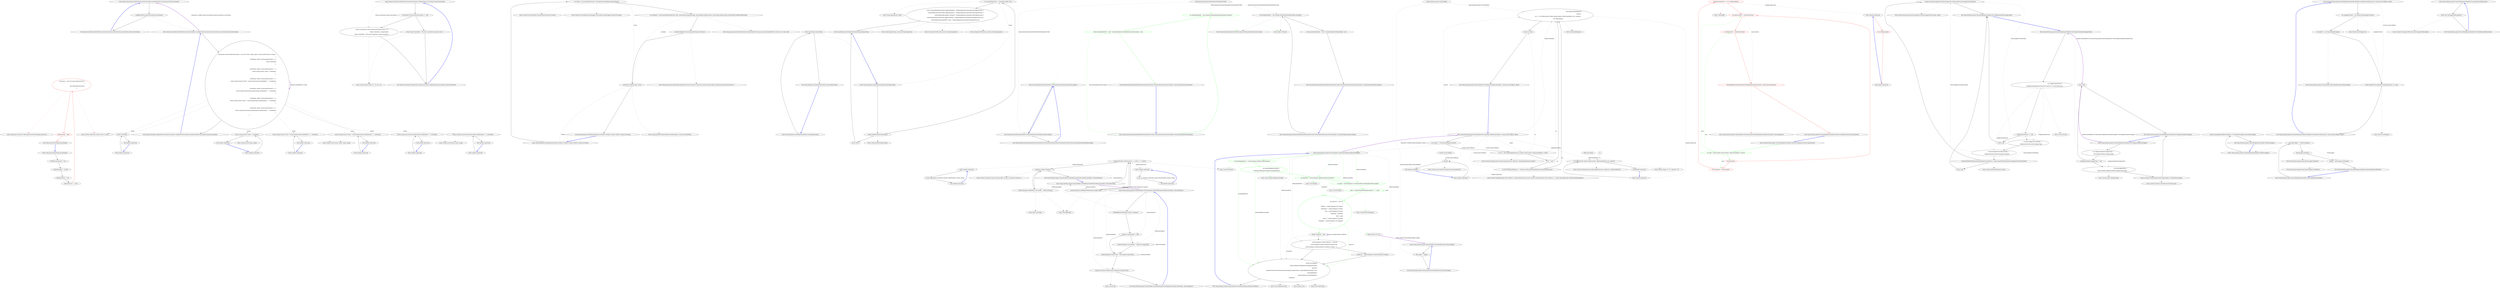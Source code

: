 digraph  {
n0 [label="Entry Nancy.Conventions.DefaultViewLocationConventions.Initialise(Nancy.Conventions.NancyConventions)", span="15-15", cluster="Nancy.Conventions.DefaultViewLocationConventions.Initialise(Nancy.Conventions.NancyConventions)"];
n1 [label="ConfigureViewLocationConventions(conventions)", span="17-17", cluster="Nancy.Conventions.DefaultViewLocationConventions.Initialise(Nancy.Conventions.NancyConventions)"];
n2 [label="Exit Nancy.Conventions.DefaultViewLocationConventions.Initialise(Nancy.Conventions.NancyConventions)", span="15-15", cluster="Nancy.Conventions.DefaultViewLocationConventions.Initialise(Nancy.Conventions.NancyConventions)"];
n3 [label="Entry Nancy.Conventions.DefaultViewLocationConventions.ConfigureViewLocationConventions(Nancy.Conventions.NancyConventions)", span="37-37", cluster="Nancy.Conventions.DefaultViewLocationConventions.ConfigureViewLocationConventions(Nancy.Conventions.NancyConventions)"];
n4 [label="Entry Nancy.Conventions.DefaultViewLocationConventions.Validate(Nancy.Conventions.NancyConventions)", span="25-25", cluster="Nancy.Conventions.DefaultViewLocationConventions.Validate(Nancy.Conventions.NancyConventions)"];
n5 [label="conventions.ViewLocationConventions == null", span="27-27", cluster="Nancy.Conventions.DefaultViewLocationConventions.Validate(Nancy.Conventions.NancyConventions)"];
n7 [label="return (conventions.ViewLocationConventions.Count > 0) ? \r\n                Tuple.Create(true, string.Empty) :\r\n                Tuple.Create(false, ''The view conventions cannot be empty.'');", span="32-34", cluster="Nancy.Conventions.DefaultViewLocationConventions.Validate(Nancy.Conventions.NancyConventions)"];
n6 [label="return Tuple.Create(false, ''The view conventions cannot be null.'');", span="29-29", cluster="Nancy.Conventions.DefaultViewLocationConventions.Validate(Nancy.Conventions.NancyConventions)"];
n8 [label="Exit Nancy.Conventions.DefaultViewLocationConventions.Validate(Nancy.Conventions.NancyConventions)", span="25-25", cluster="Nancy.Conventions.DefaultViewLocationConventions.Validate(Nancy.Conventions.NancyConventions)"];
n9 [label="Entry System.Tuple.Create<T1, T2>(T1, T2)", span="0-0", cluster="System.Tuple.Create<T1, T2>(T1, T2)"];
n10 [label="conventions.ViewLocationConventions = new List<Func<string, object, ViewLocationContext, string>>\r\n            {\r\n                (viewName, model, viewLocationContext) => {\r\n                    return viewName;\r\n                },\r\n\r\n                (viewName, model, viewLocationContext) => {\r\n                    return string.Concat(''views/'', viewName);\r\n                },\r\n\r\n                (viewName, model, viewLocationContext) => {\r\n                    return string.Concat(''views/'', viewLocationContext.ModulePath, ''/'', viewName);\r\n                },\r\n\r\n                (viewName, model, viewLocationContext) => {\r\n                    return string.Concat(viewLocationContext.ModulePath, ''/'', viewName);\r\n                },\r\n\r\n                (viewName, model, viewLocationContext) => {\r\n                    return string.Concat(''views/'', viewLocationContext.ModuleName, ''/'', viewName);\r\n                },\r\n\r\n                (viewName, model, viewLocationContext) => {\r\n                    return string.Concat(viewLocationContext.ModuleName, ''/'', viewName);\r\n                }\r\n            }", span="39-64", cluster="Nancy.Conventions.DefaultViewLocationConventions.ConfigureViewLocationConventions(Nancy.Conventions.NancyConventions)"];
n11 [label="Exit Nancy.Conventions.DefaultViewLocationConventions.ConfigureViewLocationConventions(Nancy.Conventions.NancyConventions)", span="37-37", cluster="Nancy.Conventions.DefaultViewLocationConventions.ConfigureViewLocationConventions(Nancy.Conventions.NancyConventions)"];
n12 [label="Entry System.Collections.Generic.List<T>.List()", span="0-0", cluster="System.Collections.Generic.List<T>.List()"];
n14 [label="return viewName;", span="42-42", cluster="lambda expression"];
n17 [label="return string.Concat(''views/'', viewName);", span="46-46", cluster="lambda expression"];
n21 [label="return string.Concat(''views/'', viewLocationContext.ModulePath, ''/'', viewName);", span="50-50", cluster="lambda expression"];
n25 [label="return string.Concat(viewLocationContext.ModulePath, ''/'', viewName);", span="54-54", cluster="lambda expression"];
n29 [label="return string.Concat(''views/'', viewLocationContext.ModuleName, ''/'', viewName);", span="58-58", cluster="lambda expression"];
n32 [label="return string.Concat(viewLocationContext.ModuleName, ''/'', viewName);", span="62-62", cluster="lambda expression"];
n13 [label="Entry lambda expression", span="41-43", cluster="lambda expression"];
n15 [label="Exit lambda expression", span="41-43", cluster="lambda expression"];
n16 [label="Entry lambda expression", span="45-47", cluster="lambda expression"];
n18 [label="Exit lambda expression", span="45-47", cluster="lambda expression"];
n19 [label="Entry string.Concat(string, string)", span="0-0", cluster="string.Concat(string, string)"];
n20 [label="Entry lambda expression", span="49-51", cluster="lambda expression"];
n22 [label="Exit lambda expression", span="49-51", cluster="lambda expression"];
n23 [label="Entry string.Concat(string, string, string, string)", span="0-0", cluster="string.Concat(string, string, string, string)"];
n24 [label="Entry lambda expression", span="53-55", cluster="lambda expression"];
n26 [label="Exit lambda expression", span="53-55", cluster="lambda expression"];
n27 [label="Entry string.Concat(string, string, string)", span="0-0", cluster="string.Concat(string, string, string)"];
n28 [label="Entry lambda expression", span="57-59", cluster="lambda expression"];
n30 [label="Exit lambda expression", span="57-59", cluster="lambda expression"];
n31 [label="Entry lambda expression", span="61-63", cluster="lambda expression"];
n33 [label="Exit lambda expression", span="61-63", cluster="lambda expression"];
m0_10 [label="Entry System.IO.StreamWriter.StreamWriter(System.IO.Stream)", span="0-0", cluster="System.IO.StreamWriter.StreamWriter(System.IO.Stream)", file="CustomInteractiveDiagnosticsFixture.cs"];
m0_21 [label="Entry string.Split(params char[])", span="0-0", cluster="string.Split(params char[])", file="CustomInteractiveDiagnosticsFixture.cs"];
m0_11 [label="Entry Nancy.IO.UnclosableStreamWrapper.UnclosableStreamWrapper(System.IO.Stream)", span="22-22", cluster="Nancy.IO.UnclosableStreamWrapper.UnclosableStreamWrapper(System.IO.Stream)", file="CustomInteractiveDiagnosticsFixture.cs"];
m0_3 [label="Entry Nancy.Responses.DefaultJsonSerializer.IsJsonType(string)", span="59-59", cluster="Nancy.Responses.DefaultJsonSerializer.IsJsonType(string)", file="CustomInteractiveDiagnosticsFixture.cs"];
m0_15 [label="string.IsNullOrEmpty(contentType)", span="61-61", cluster="Nancy.Responses.DefaultJsonSerializer.IsJsonType(string)", file="CustomInteractiveDiagnosticsFixture.cs"];
m0_17 [label="var contentMimeType = contentType.Split(';')[0]", span="66-66", cluster="Nancy.Responses.DefaultJsonSerializer.IsJsonType(string)", file="CustomInteractiveDiagnosticsFixture.cs"];
m0_16 [label="return false;", span="63-63", cluster="Nancy.Responses.DefaultJsonSerializer.IsJsonType(string)", file="CustomInteractiveDiagnosticsFixture.cs"];
m0_18 [label="return contentMimeType.Equals(''application/json'', StringComparison.InvariantCultureIgnoreCase) ||\r\n                   contentMimeType.StartsWith(''application/json-'', StringComparison.InvariantCultureIgnoreCase) ||\r\n                   contentMimeType.Equals(''text/json'', StringComparison.InvariantCultureIgnoreCase) ||\r\n                  (contentMimeType.StartsWith(''application/vnd'', StringComparison.InvariantCultureIgnoreCase) &&\r\n                   contentMimeType.EndsWith(''+json'', StringComparison.InvariantCultureIgnoreCase));", span="68-72", cluster="Nancy.Responses.DefaultJsonSerializer.IsJsonType(string)", file="CustomInteractiveDiagnosticsFixture.cs"];
m0_19 [label="Exit Nancy.Responses.DefaultJsonSerializer.IsJsonType(string)", span="59-59", cluster="Nancy.Responses.DefaultJsonSerializer.IsJsonType(string)", file="CustomInteractiveDiagnosticsFixture.cs"];
m0_0 [label="Entry Nancy.Responses.DefaultJsonSerializer.CanSerialize(string)", span="16-16", cluster="Nancy.Responses.DefaultJsonSerializer.CanSerialize(string)", file="CustomInteractiveDiagnosticsFixture.cs"];
m0_1 [label="return IsJsonType(contentType);", span="18-18", cluster="Nancy.Responses.DefaultJsonSerializer.CanSerialize(string)", file="CustomInteractiveDiagnosticsFixture.cs"];
m0_2 [label="Exit Nancy.Responses.DefaultJsonSerializer.CanSerialize(string)", span="16-16", cluster="Nancy.Responses.DefaultJsonSerializer.CanSerialize(string)", file="CustomInteractiveDiagnosticsFixture.cs"];
m0_20 [label="Entry string.IsNullOrEmpty(string)", span="0-0", cluster="string.IsNullOrEmpty(string)", file="CustomInteractiveDiagnosticsFixture.cs"];
m0_4 [label="Entry Nancy.Responses.DefaultJsonSerializer.Serialize<TModel>(string, TModel, System.IO.Stream)", span="37-37", cluster="Nancy.Responses.DefaultJsonSerializer.Serialize<TModel>(string, TModel, System.IO.Stream)", file="CustomInteractiveDiagnosticsFixture.cs"];
m0_5 [label="var writer = new StreamWriter(new UnclosableStreamWrapper(outputStream))", span="39-39", cluster="Nancy.Responses.DefaultJsonSerializer.Serialize<TModel>(string, TModel, System.IO.Stream)", file="CustomInteractiveDiagnosticsFixture.cs"];
m0_8 [label="serializer.Serialize(model, writer)", span="45-45", cluster="Nancy.Responses.DefaultJsonSerializer.Serialize<TModel>(string, TModel, System.IO.Stream)", file="CustomInteractiveDiagnosticsFixture.cs"];
m0_6 [label="var serializer = new JavaScriptSerializer(null, false, JsonSettings.MaxJsonLength, JsonSettings.MaxRecursions, JsonSettings.RetainCasing, JsonSettings.ISO8601DateFormat)", span="41-41", cluster="Nancy.Responses.DefaultJsonSerializer.Serialize<TModel>(string, TModel, System.IO.Stream)", file="CustomInteractiveDiagnosticsFixture.cs"];
m0_7 [label="serializer.RegisterConverters(JsonSettings.Converters)", span="43-43", cluster="Nancy.Responses.DefaultJsonSerializer.Serialize<TModel>(string, TModel, System.IO.Stream)", file="CustomInteractiveDiagnosticsFixture.cs"];
m0_9 [label="Exit Nancy.Responses.DefaultJsonSerializer.Serialize<TModel>(string, TModel, System.IO.Stream)", span="37-37", cluster="Nancy.Responses.DefaultJsonSerializer.Serialize<TModel>(string, TModel, System.IO.Stream)", file="CustomInteractiveDiagnosticsFixture.cs"];
m0_13 [label="Entry Nancy.Json.JavaScriptSerializer.RegisterConverters(System.Collections.Generic.IEnumerable<Nancy.Json.JavaScriptConverter>)", span="452-452", cluster="Nancy.Json.JavaScriptSerializer.RegisterConverters(System.Collections.Generic.IEnumerable<Nancy.Json.JavaScriptConverter>)", file="CustomInteractiveDiagnosticsFixture.cs"];
m0_24 [label="Entry string.EndsWith(string, System.StringComparison)", span="0-0", cluster="string.EndsWith(string, System.StringComparison)", file="CustomInteractiveDiagnosticsFixture.cs"];
m0_14 [label="Entry Nancy.Json.JavaScriptSerializer.Serialize(object, System.IO.TextWriter)", span="488-488", cluster="Nancy.Json.JavaScriptSerializer.Serialize(object, System.IO.TextWriter)", file="CustomInteractiveDiagnosticsFixture.cs"];
m0_22 [label="Entry string.Equals(string, System.StringComparison)", span="0-0", cluster="string.Equals(string, System.StringComparison)", file="CustomInteractiveDiagnosticsFixture.cs"];
m0_12 [label="Entry Nancy.Json.JavaScriptSerializer.JavaScriptSerializer(Nancy.Json.JavaScriptTypeResolver, bool, int, int, bool, bool)", span="76-76", cluster="Nancy.Json.JavaScriptSerializer.JavaScriptSerializer(Nancy.Json.JavaScriptTypeResolver, bool, int, int, bool, bool)", file="CustomInteractiveDiagnosticsFixture.cs"];
m0_23 [label="Entry string.StartsWith(string, System.StringComparison)", span="0-0", cluster="string.StartsWith(string, System.StringComparison)", file="CustomInteractiveDiagnosticsFixture.cs"];
m1_8 [label="Entry Nancy.Routing.IMetadataModuleCatalog.GetMetadataModule(System.Type)", span="14-14", cluster="Nancy.Routing.IMetadataModuleCatalog.GetMetadataModule(System.Type)", file="DefaultRequestDispatcherFixture.cs"];
m1_0 [label="Entry Nancy.Routing.IMetadataModule.GetMetadata(Nancy.Routing.RouteDescription)", span="20-20", cluster="Nancy.Routing.IMetadataModule.GetMetadata(Nancy.Routing.RouteDescription)", file="DefaultRequestDispatcherFixture.cs"];
m1_1 [label="Exit Nancy.Routing.IMetadataModule.GetMetadata(Nancy.Routing.RouteDescription)", span="20-20", cluster="Nancy.Routing.IMetadataModule.GetMetadata(Nancy.Routing.RouteDescription)", file="DefaultRequestDispatcherFixture.cs"];
m1_2 [label="Exit Nancy.Routing.MetadataModuleRouteMetadataProvider.MetadataModuleRouteMetadataProvider(Nancy.Routing.IMetadataModuleCatalog)", span="15-15", cluster="Nancy.Routing.MetadataModuleRouteMetadataProvider.MetadataModuleRouteMetadataProvider(Nancy.Routing.IMetadataModuleCatalog)", file="DefaultRequestDispatcherFixture.cs"];
m1_7 [label="Entry object.GetType()", span="0-0", cluster="object.GetType()", file="DefaultRequestDispatcherFixture.cs"];
m1_9 [label="Entry Nancy.Routing.MetadataModuleRouteMetadataProvider.GetMetadata(Nancy.INancyModule, Nancy.Routing.RouteDescription)", span="39-39", cluster="Nancy.Routing.MetadataModuleRouteMetadataProvider.GetMetadata(Nancy.INancyModule, Nancy.Routing.RouteDescription)", file="DefaultRequestDispatcherFixture.cs"];
m1_10 [label="var metadataModule = this.catalog.GetMetadataModule(module.GetType())", span="41-41", cluster="Nancy.Routing.MetadataModuleRouteMetadataProvider.GetMetadata(Nancy.INancyModule, Nancy.Routing.RouteDescription)", color=green, community=0, file="DefaultRequestDispatcherFixture.cs"];
m1_11 [label="return metadataModule != null ? metadataModule.GetMetadata(routeDescription) : null;", span="43-43", cluster="Nancy.Routing.MetadataModuleRouteMetadataProvider.GetMetadata(Nancy.INancyModule, Nancy.Routing.RouteDescription)", color=green, community=0, file="DefaultRequestDispatcherFixture.cs"];
m1_12 [label="Exit Nancy.Routing.MetadataModuleRouteMetadataProvider.GetMetadata(Nancy.INancyModule, Nancy.Routing.RouteDescription)", span="39-39", cluster="Nancy.Routing.MetadataModuleRouteMetadataProvider.GetMetadata(Nancy.INancyModule, Nancy.Routing.RouteDescription)", file="DefaultRequestDispatcherFixture.cs"];
m1_3 [label="Entry Nancy.Routing.MetadataModuleRouteMetadataProvider.GetMetadataType(Nancy.INancyModule, Nancy.Routing.RouteDescription)", span="26-26", cluster="Nancy.Routing.MetadataModuleRouteMetadataProvider.GetMetadataType(Nancy.INancyModule, Nancy.Routing.RouteDescription)", file="DefaultRequestDispatcherFixture.cs"];
m1_4 [label="var metadataModule = this.catalog.GetMetadataModule(module.GetType())", span="28-28", cluster="Nancy.Routing.MetadataModuleRouteMetadataProvider.GetMetadataType(Nancy.INancyModule, Nancy.Routing.RouteDescription)", file="DefaultRequestDispatcherFixture.cs"];
m1_5 [label="return metadataModule != null ? metadataModule.MetadataType : null;", span="30-30", cluster="Nancy.Routing.MetadataModuleRouteMetadataProvider.GetMetadataType(Nancy.INancyModule, Nancy.Routing.RouteDescription)", file="DefaultRequestDispatcherFixture.cs"];
m1_6 [label="Exit Nancy.Routing.MetadataModuleRouteMetadataProvider.GetMetadataType(Nancy.INancyModule, Nancy.Routing.RouteDescription)", span="26-26", cluster="Nancy.Routing.MetadataModuleRouteMetadataProvider.GetMetadataType(Nancy.INancyModule, Nancy.Routing.RouteDescription)", file="DefaultRequestDispatcherFixture.cs"];
m1_14 [label="Nancy.Routing.MetadataModuleRouteMetadataProvider", span="", file="DefaultRequestDispatcherFixture.cs"];
m2_23 [label="Entry System.Threading.Tasks.TaskCompletionSource<TResult>.SetResult(TResult)", span="0-0", cluster="System.Threading.Tasks.TaskCompletionSource<TResult>.SetResult(TResult)", file="NancyHandler.cs"];
m2_39 [label="Entry Unk.IsNullOrWhiteSpace", span="", cluster="Unk.IsNullOrWhiteSpace", file="NancyHandler.cs"];
m2_35 [label="Entry Unk.ToDictionary", span="", cluster="Unk.ToDictionary", file="NancyHandler.cs"];
m2_76 [label="Entry object.ToString()", span="0-0", cluster="object.ToString()", file="NancyHandler.cs"];
m2_42 [label="Entry Unk.ToUpperInvariant", span="", cluster="Unk.ToUpperInvariant", file="NancyHandler.cs"];
m2_60 [label="Entry Nancy.Hosting.Aspnet.NancyHandler.SetNancyResponseToHttpResponse(HttpContextBase, Nancy.Response)", span="121-121", cluster="Nancy.Hosting.Aspnet.NancyHandler.SetNancyResponseToHttpResponse(HttpContextBase, Nancy.Response)", file="NancyHandler.cs"];
m2_61 [label="SetHttpResponseHeaders(context, response)", span="123-123", cluster="Nancy.Hosting.Aspnet.NancyHandler.SetNancyResponseToHttpResponse(HttpContextBase, Nancy.Response)", file="NancyHandler.cs"];
m2_62 [label="response.ContentType != null", span="125-125", cluster="Nancy.Hosting.Aspnet.NancyHandler.SetNancyResponseToHttpResponse(HttpContextBase, Nancy.Response)", file="NancyHandler.cs"];
m2_63 [label="context.Response.ContentType = response.ContentType", span="127-127", cluster="Nancy.Hosting.Aspnet.NancyHandler.SetNancyResponseToHttpResponse(HttpContextBase, Nancy.Response)", file="NancyHandler.cs"];
m2_64 [label="context.Response.StatusCode = (int)response.StatusCode", span="129-129", cluster="Nancy.Hosting.Aspnet.NancyHandler.SetNancyResponseToHttpResponse(HttpContextBase, Nancy.Response)", file="NancyHandler.cs"];
m2_65 [label="response.Contents.Invoke(context.Response.OutputStream)", span="130-130", cluster="Nancy.Hosting.Aspnet.NancyHandler.SetNancyResponseToHttpResponse(HttpContextBase, Nancy.Response)", file="NancyHandler.cs"];
m2_66 [label="Exit Nancy.Hosting.Aspnet.NancyHandler.SetNancyResponseToHttpResponse(HttpContextBase, Nancy.Response)", span="121-121", cluster="Nancy.Hosting.Aspnet.NancyHandler.SetNancyResponseToHttpResponse(HttpContextBase, Nancy.Response)", file="NancyHandler.cs"];
m2_41 [label="Entry Request.cstr", span="", cluster="Request.cstr", file="NancyHandler.cs"];
m2_43 [label="Entry Unk.FromStream", span="", cluster="Unk.FromStream", file="NancyHandler.cs"];
m2_40 [label="Entry Nancy.Url.Url()", span="16-16", cluster="Nancy.Url.Url()", file="NancyHandler.cs"];
m2_14 [label="Entry Unk.HandleRequest", span="", cluster="Unk.HandleRequest", file="NancyHandler.cs"];
m2_12 [label="Entry System.Threading.Tasks.TaskCompletionSource<TResult>.TaskCompletionSource(object)", span="0-0", cluster="System.Threading.Tasks.TaskCompletionSource<TResult>.TaskCompletionSource(object)", file="NancyHandler.cs"];
m2_11 [label="Entry Nancy.Hosting.Aspnet.NancyHandler.CreateNancyRequest(HttpContextBase)", span="52-52", cluster="Nancy.Hosting.Aspnet.NancyHandler.CreateNancyRequest(HttpContextBase)", file="NancyHandler.cs"];
m2_24 [label="var incomingHeaders = context.Request.Headers.ToDictionary()", span="54-54", cluster="Nancy.Hosting.Aspnet.NancyHandler.CreateNancyRequest(HttpContextBase)", color=green, community=0, file="NancyHandler.cs"];
m2_25 [label="var expectedRequestLength =\r\n                GetExpectedRequestLength(incomingHeaders)", span="56-57", cluster="Nancy.Hosting.Aspnet.NancyHandler.CreateNancyRequest(HttpContextBase)", color=green, community=0, file="NancyHandler.cs"];
m2_33 [label="return new Request(\r\n                context.Request.HttpMethod.ToUpperInvariant(),\r\n                nancyUrl,\r\n                RequestStream.FromStream(context.Request.InputStream, expectedRequestLength, true),\r\n                incomingHeaders,\r\n                context.Request.UserHostAddress,\r\n                certificate);", span="83-89", cluster="Nancy.Hosting.Aspnet.NancyHandler.CreateNancyRequest(HttpContextBase)", file="NancyHandler.cs"];
m2_26 [label="var basePath = context.Request.ApplicationPath.TrimEnd('/')", span="59-59", cluster="Nancy.Hosting.Aspnet.NancyHandler.CreateNancyRequest(HttpContextBase)", color=green, community=0, file="NancyHandler.cs"];
m2_27 [label="var path = context.Request.Url.AbsolutePath.Substring(basePath.Length)", span="61-61", cluster="Nancy.Hosting.Aspnet.NancyHandler.CreateNancyRequest(HttpContextBase)", color=green, community=0, file="NancyHandler.cs"];
m2_29 [label="var nancyUrl = new Url\r\n                               {\r\n                                   Scheme = context.Request.Url.Scheme,\r\n                                   HostName = context.Request.Url.Host,\r\n                                   Port = context.Request.Url.Port,\r\n                                   BasePath = basePath,\r\n                                   Path = path,\r\n                                   Query = context.Request.Url.Query,\r\n                                   Fragment = context.Request.Url.Fragment,\r\n                               }", span="64-73", cluster="Nancy.Hosting.Aspnet.NancyHandler.CreateNancyRequest(HttpContextBase)", color=green, community=0, file="NancyHandler.cs"];
m2_28 [label="path = string.IsNullOrWhiteSpace(path) ? ''/'' : path", span="62-62", cluster="Nancy.Hosting.Aspnet.NancyHandler.CreateNancyRequest(HttpContextBase)", color=green, community=0, file="NancyHandler.cs"];
m2_30 [label="byte[] certificate = null", span="74-74", cluster="Nancy.Hosting.Aspnet.NancyHandler.CreateNancyRequest(HttpContextBase)", file="NancyHandler.cs"];
m2_31 [label="context.Request.ClientCertificate != null &&\r\n                context.Request.ClientCertificate.IsPresent &&\r\n                context.Request.ClientCertificate.Certificate.Length != 0", span="76-78", cluster="Nancy.Hosting.Aspnet.NancyHandler.CreateNancyRequest(HttpContextBase)", file="NancyHandler.cs"];
m2_32 [label="certificate = context.Request.ClientCertificate.Certificate", span="80-80", cluster="Nancy.Hosting.Aspnet.NancyHandler.CreateNancyRequest(HttpContextBase)", file="NancyHandler.cs"];
m2_34 [label="Exit Nancy.Hosting.Aspnet.NancyHandler.CreateNancyRequest(HttpContextBase)", span="52-52", cluster="Nancy.Hosting.Aspnet.NancyHandler.CreateNancyRequest(HttpContextBase)", file="NancyHandler.cs"];
m2_67 [label="Entry Nancy.Hosting.Aspnet.NancyHandler.SetHttpResponseHeaders(HttpContextBase, Nancy.Response)", span="133-133", cluster="Nancy.Hosting.Aspnet.NancyHandler.SetHttpResponseHeaders(HttpContextBase, Nancy.Response)", file="NancyHandler.cs"];
m2_69 [label="response.Headers.ToDictionary(x => x.Key, x => x.Value)", span="135-135", cluster="Nancy.Hosting.Aspnet.NancyHandler.SetHttpResponseHeaders(HttpContextBase, Nancy.Response)", file="NancyHandler.cs"];
m2_70 [label="context.Response.AddHeader(header.Key, header.Value)", span="137-137", cluster="Nancy.Hosting.Aspnet.NancyHandler.SetHttpResponseHeaders(HttpContextBase, Nancy.Response)", file="NancyHandler.cs"];
m2_71 [label="response.Cookies.ToArray()", span="140-140", cluster="Nancy.Hosting.Aspnet.NancyHandler.SetHttpResponseHeaders(HttpContextBase, Nancy.Response)", file="NancyHandler.cs"];
m2_72 [label="context.Response.AddHeader(''Set-Cookie'', cookie.ToString())", span="142-142", cluster="Nancy.Hosting.Aspnet.NancyHandler.SetHttpResponseHeaders(HttpContextBase, Nancy.Response)", file="NancyHandler.cs"];
m2_73 [label="Exit Nancy.Hosting.Aspnet.NancyHandler.SetHttpResponseHeaders(HttpContextBase, Nancy.Response)", span="133-133", cluster="Nancy.Hosting.Aspnet.NancyHandler.SetHttpResponseHeaders(HttpContextBase, Nancy.Response)", file="NancyHandler.cs"];
m2_22 [label="Entry System.Tuple<T1, T2>.Tuple(T1, T2)", span="0-0", cluster="System.Tuple<T1, T2>.Tuple(T1, T2)", file="NancyHandler.cs"];
m2_38 [label="Entry Unk.Substring", span="", cluster="Unk.Substring", file="NancyHandler.cs"];
m2_74 [label="Entry Unk.AddHeader", span="", cluster="Unk.AddHeader", file="NancyHandler.cs"];
m2_68 [label="Entry Unk.Invoke", span="", cluster="Unk.Invoke", file="NancyHandler.cs"];
m2_13 [label="Entry System.Threading.Tasks.Task<TResult>.ContinueWith(System.Action<System.Threading.Tasks.Task<TResult>>, System.Threading.Tasks.TaskContinuationOptions)", span="0-0", cluster="System.Threading.Tasks.Task<TResult>.ContinueWith(System.Action<System.Threading.Tasks.Task<TResult>>, System.Threading.Tasks.TaskContinuationOptions)", file="NancyHandler.cs"];
m2_15 [label="Entry lambda expression", span="41-41", cluster="lambda expression", file="NancyHandler.cs"];
m2_16 [label="cb(task)", span="41-41", cluster="lambda expression", file="NancyHandler.cs"];
m2_20 [label="tcs.SetResult(new Tuple<NancyContext, HttpContextBase>(ctx, context))", span="46-46", cluster="lambda expression", file="NancyHandler.cs"];
m2_77 [label="Entry lambda expression", span="135-135", cluster="lambda expression", file="NancyHandler.cs"];
m2_80 [label="Entry lambda expression", span="135-135", cluster="lambda expression", file="NancyHandler.cs"];
m2_19 [label="Entry lambda expression", span="46-46", cluster="lambda expression", file="NancyHandler.cs"];
m2_17 [label="Exit lambda expression", span="41-41", cluster="lambda expression", file="NancyHandler.cs"];
m2_21 [label="Exit lambda expression", span="46-46", cluster="lambda expression", file="NancyHandler.cs"];
m2_79 [label="Exit lambda expression", span="135-135", cluster="lambda expression", file="NancyHandler.cs"];
m2_78 [label="x.Key", span="135-135", cluster="lambda expression", file="NancyHandler.cs"];
m2_81 [label="x.Value", span="135-135", cluster="lambda expression", file="NancyHandler.cs"];
m2_82 [label="Exit lambda expression", span="135-135", cluster="lambda expression", file="NancyHandler.cs"];
m2_18 [label="Entry System.AsyncCallback.Invoke(System.IAsyncResult)", span="0-0", cluster="System.AsyncCallback.Invoke(System.IAsyncResult)", file="NancyHandler.cs"];
m2_0 [label="Entry Nancy.Hosting.Aspnet.NancyHandler.NancyHandler(Nancy.INancyEngine)", span="22-22", cluster="Nancy.Hosting.Aspnet.NancyHandler.NancyHandler(Nancy.INancyEngine)", file="NancyHandler.cs"];
m2_1 [label="this.engine = engine", span="24-24", cluster="Nancy.Hosting.Aspnet.NancyHandler.NancyHandler(Nancy.INancyEngine)", file="NancyHandler.cs"];
m2_2 [label="Exit Nancy.Hosting.Aspnet.NancyHandler.NancyHandler(Nancy.INancyEngine)", span="22-22", cluster="Nancy.Hosting.Aspnet.NancyHandler.NancyHandler(Nancy.INancyEngine)", file="NancyHandler.cs"];
m2_3 [label="Entry Nancy.Hosting.Aspnet.NancyHandler.ProcessRequest(HttpContextBase, System.AsyncCallback, object)", span="33-33", cluster="Nancy.Hosting.Aspnet.NancyHandler.ProcessRequest(HttpContextBase, System.AsyncCallback, object)", file="NancyHandler.cs"];
m2_4 [label="var request = CreateNancyRequest(context)", span="35-35", cluster="Nancy.Hosting.Aspnet.NancyHandler.ProcessRequest(HttpContextBase, System.AsyncCallback, object)", file="NancyHandler.cs"];
m2_5 [label="var tcs = new TaskCompletionSource<Tuple<NancyContext, HttpContextBase>>(state)", span="37-37", cluster="Nancy.Hosting.Aspnet.NancyHandler.ProcessRequest(HttpContextBase, System.AsyncCallback, object)", file="NancyHandler.cs"];
m2_8 [label="this.engine.HandleRequest(\r\n                request, \r\n                ctx => tcs.SetResult(new Tuple<NancyContext, HttpContextBase>(ctx, context)), \r\n                tcs.SetException)", span="44-47", cluster="Nancy.Hosting.Aspnet.NancyHandler.ProcessRequest(HttpContextBase, System.AsyncCallback, object)", file="NancyHandler.cs"];
m2_6 [label="cb != null", span="39-39", cluster="Nancy.Hosting.Aspnet.NancyHandler.ProcessRequest(HttpContextBase, System.AsyncCallback, object)", file="NancyHandler.cs"];
m2_7 [label="tcs.Task.ContinueWith(task => cb(task), TaskContinuationOptions.ExecuteSynchronously)", span="41-41", cluster="Nancy.Hosting.Aspnet.NancyHandler.ProcessRequest(HttpContextBase, System.AsyncCallback, object)", file="NancyHandler.cs"];
m2_9 [label="return tcs.Task;", span="49-49", cluster="Nancy.Hosting.Aspnet.NancyHandler.ProcessRequest(HttpContextBase, System.AsyncCallback, object)", file="NancyHandler.cs"];
m2_10 [label="Exit Nancy.Hosting.Aspnet.NancyHandler.ProcessRequest(HttpContextBase, System.AsyncCallback, object)", span="33-33", cluster="Nancy.Hosting.Aspnet.NancyHandler.ProcessRequest(HttpContextBase, System.AsyncCallback, object)", file="NancyHandler.cs"];
m2_75 [label="Entry System.Collections.Generic.IEnumerable<TSource>.ToArray<TSource>()", span="0-0", cluster="System.Collections.Generic.IEnumerable<TSource>.ToArray<TSource>()", file="NancyHandler.cs"];
m2_37 [label="Entry Unk.TrimEnd", span="", cluster="Unk.TrimEnd", file="NancyHandler.cs"];
m2_36 [label="Entry Unk.GetExpectedRequestLength", span="", cluster="Unk.GetExpectedRequestLength", file="NancyHandler.cs"];
m2_83 [label="Nancy.Hosting.Aspnet.NancyHandler", span="", file="NancyHandler.cs"];
m2_84 [label="System.AsyncCallback", span="", file="NancyHandler.cs"];
m2_85 [label=HttpContextBase, span="", file="NancyHandler.cs"];
m2_86 [label=tcs, span="", file="NancyHandler.cs"];
m3_9 [label="Entry Nancy.Json.Converters.TimeSpanConverter.TimeSpanConverter()", span="5-5", cluster="Nancy.Json.Converters.TimeSpanConverter.TimeSpanConverter()", file="NancyHandlerFixture.cs"];
m3_0 [label="Entry Nancy.Json.JsonSettings.JsonSettings()", span="39-39", cluster="Nancy.Json.JsonSettings.JsonSettings()", file="NancyHandlerFixture.cs"];
m3_1 [label="ISO8601DateFormat = true", span="41-41", cluster="Nancy.Json.JsonSettings.JsonSettings()", file="NancyHandlerFixture.cs"];
m3_2 [label="MaxJsonLength = 102400", span="42-42", cluster="Nancy.Json.JsonSettings.JsonSettings()", file="NancyHandlerFixture.cs"];
m3_3 [label="MaxRecursions = 100", span="43-43", cluster="Nancy.Json.JsonSettings.JsonSettings()", file="NancyHandlerFixture.cs"];
m3_4 [label="DefaultCharset = ''utf-8''", span="44-44", cluster="Nancy.Json.JsonSettings.JsonSettings()", file="NancyHandlerFixture.cs"];
m3_5 [label="Converters = new List<JavaScriptConverter>\r\n                             {\r\n                                 new TimeSpanConverter(),\r\n                             }", span="45-48", cluster="Nancy.Json.JsonSettings.JsonSettings()", color=red, community=0, file="NancyHandlerFixture.cs"];
m3_6 [label="RetainCasing = false", span="49-49", cluster="Nancy.Json.JsonSettings.JsonSettings()", color=red, community=0, file="NancyHandlerFixture.cs"];
m3_7 [label="Exit Nancy.Json.JsonSettings.JsonSettings()", span="39-39", cluster="Nancy.Json.JsonSettings.JsonSettings()", file="NancyHandlerFixture.cs"];
m4_53 [label="Entry Unk.Handle", span="", cluster="Unk.Handle", file="NancyHttpRequestHandler.cs"];
m4_44 [label="Entry Nancy.Hosting.Aspnet.NancyHttpRequestHandler.EndProcessRequest(System.IAsyncResult)", span="83-83", cluster="Nancy.Hosting.Aspnet.NancyHttpRequestHandler.EndProcessRequest(System.IAsyncResult)", file="NancyHttpRequestHandler.cs"];
m4_45 [label="var task = (Task<Tuple<NancyContext, HttpContextBase>>)result", span="85-85", cluster="Nancy.Hosting.Aspnet.NancyHttpRequestHandler.EndProcessRequest(System.IAsyncResult)", color=green, community=0, file="NancyHttpRequestHandler.cs"];
m4_46 [label="task.IsFaulted", span="86-86", cluster="Nancy.Hosting.Aspnet.NancyHttpRequestHandler.EndProcessRequest(System.IAsyncResult)", color=red, community=0, file="NancyHttpRequestHandler.cs"];
m4_47 [label="var exception = task.Exception", span="88-88", cluster="Nancy.Hosting.Aspnet.NancyHttpRequestHandler.EndProcessRequest(System.IAsyncResult)", color=red, community=0, file="NancyHttpRequestHandler.cs"];
m4_49 [label="var nancyContext = task.Result.Item1", span="92-92", cluster="Nancy.Hosting.Aspnet.NancyHttpRequestHandler.EndProcessRequest(System.IAsyncResult)", color=red, community=0, file="NancyHttpRequestHandler.cs"];
m4_50 [label="var httpContext = task.Result.Item2", span="93-93", cluster="Nancy.Hosting.Aspnet.NancyHttpRequestHandler.EndProcessRequest(System.IAsyncResult)", color=red, community=0, file="NancyHttpRequestHandler.cs"];
m4_48 [label="exception.Handle(ex => ex is HttpException)", span="89-89", cluster="Nancy.Hosting.Aspnet.NancyHttpRequestHandler.EndProcessRequest(System.IAsyncResult)", color=red, community=0, file="NancyHttpRequestHandler.cs"];
m4_51 [label="NancyHandler.SetNancyResponseToHttpResponse(httpContext, nancyContext.Response)", span="95-95", cluster="Nancy.Hosting.Aspnet.NancyHttpRequestHandler.EndProcessRequest(System.IAsyncResult)", color=red, community=0, file="NancyHttpRequestHandler.cs"];
m4_52 [label="Exit Nancy.Hosting.Aspnet.NancyHttpRequestHandler.EndProcessRequest(System.IAsyncResult)", span="83-83", cluster="Nancy.Hosting.Aspnet.NancyHttpRequestHandler.EndProcessRequest(System.IAsyncResult)", file="NancyHttpRequestHandler.cs"];
m4_27 [label="return new BootstrapperEntry(bootstrapperOverrideAssembly, bootstrapperOverrideType);", span="68-68", cluster="Nancy.Hosting.Aspnet.NancyHttpRequestHandler.GetConfigurationBootstrapperType()", file="NancyHttpRequestHandler.cs"];
m4_17 [label="Entry Nancy.Hosting.Aspnet.NancyHttpRequestHandler.GetConfigurationBootstrapperType()", span="47-47", cluster="Nancy.Hosting.Aspnet.NancyHttpRequestHandler.GetConfigurationBootstrapperType()", file="NancyHttpRequestHandler.cs"];
m4_20 [label="var configurationSection = \r\n                ConfigurationManager.GetSection(''nancyFx'') as NancyFxSection", span="49-50", cluster="Nancy.Hosting.Aspnet.NancyHttpRequestHandler.GetConfigurationBootstrapperType()", file="NancyHttpRequestHandler.cs"];
m4_21 [label="configurationSection == null", span="52-52", cluster="Nancy.Hosting.Aspnet.NancyHttpRequestHandler.GetConfigurationBootstrapperType()", file="NancyHttpRequestHandler.cs"];
m4_23 [label="var bootstrapperOverrideType = \r\n                configurationSection.Bootstrapper.Type", span="57-58", cluster="Nancy.Hosting.Aspnet.NancyHttpRequestHandler.GetConfigurationBootstrapperType()", file="NancyHttpRequestHandler.cs"];
m4_24 [label="var bootstrapperOverrideAssembly = \r\n                configurationSection.Bootstrapper.Assembly", span="60-61", cluster="Nancy.Hosting.Aspnet.NancyHttpRequestHandler.GetConfigurationBootstrapperType()", file="NancyHttpRequestHandler.cs"];
m4_22 [label="return null;", span="54-54", cluster="Nancy.Hosting.Aspnet.NancyHttpRequestHandler.GetConfigurationBootstrapperType()", file="NancyHttpRequestHandler.cs"];
m4_25 [label="string.IsNullOrWhiteSpace(bootstrapperOverrideType) || string.IsNullOrWhiteSpace(bootstrapperOverrideAssembly)", span="63-63", cluster="Nancy.Hosting.Aspnet.NancyHttpRequestHandler.GetConfigurationBootstrapperType()", file="NancyHttpRequestHandler.cs"];
m4_26 [label="return null;", span="65-65", cluster="Nancy.Hosting.Aspnet.NancyHttpRequestHandler.GetConfigurationBootstrapperType()", file="NancyHttpRequestHandler.cs"];
m4_28 [label="Exit Nancy.Hosting.Aspnet.NancyHttpRequestHandler.GetConfigurationBootstrapperType()", span="47-47", cluster="Nancy.Hosting.Aspnet.NancyHttpRequestHandler.GetConfigurationBootstrapperType()", file="NancyHttpRequestHandler.cs"];
m4_30 [label="Entry string.IsNullOrWhiteSpace(string)", span="0-0", cluster="string.IsNullOrWhiteSpace(string)", file="NancyHttpRequestHandler.cs"];
m4_36 [label="Entry Nancy.Hosting.Aspnet.NancyHttpRequestHandler.BeginProcessRequest(HttpContext, System.AsyncCallback, object)", span="76-76", cluster="Nancy.Hosting.Aspnet.NancyHttpRequestHandler.BeginProcessRequest(HttpContext, System.AsyncCallback, object)", file="NancyHttpRequestHandler.cs"];
m4_37 [label="var wrappedContext = new HttpContextWrapper(context)", span="78-78", cluster="Nancy.Hosting.Aspnet.NancyHttpRequestHandler.BeginProcessRequest(HttpContext, System.AsyncCallback, object)", file="NancyHttpRequestHandler.cs"];
m4_39 [label="return handler.ProcessRequest(wrappedContext, cb, state);", span="80-80", cluster="Nancy.Hosting.Aspnet.NancyHttpRequestHandler.BeginProcessRequest(HttpContext, System.AsyncCallback, object)", file="NancyHttpRequestHandler.cs"];
m4_38 [label="var handler = new NancyHandler(engine)", span="79-79", cluster="Nancy.Hosting.Aspnet.NancyHttpRequestHandler.BeginProcessRequest(HttpContext, System.AsyncCallback, object)", file="NancyHttpRequestHandler.cs"];
m4_40 [label="Exit Nancy.Hosting.Aspnet.NancyHttpRequestHandler.BeginProcessRequest(HttpContext, System.AsyncCallback, object)", span="76-76", cluster="Nancy.Hosting.Aspnet.NancyHttpRequestHandler.BeginProcessRequest(HttpContext, System.AsyncCallback, object)", file="NancyHttpRequestHandler.cs"];
m4_19 [label="Entry System.Activator.CreateInstance(System.Type)", span="0-0", cluster="System.Activator.CreateInstance(System.Type)", file="NancyHttpRequestHandler.cs"];
m4_54 [label="Entry Nancy.Hosting.Aspnet.NancyHandler.SetNancyResponseToHttpResponse(HttpContextBase, Nancy.Response)", span="121-121", cluster="Nancy.Hosting.Aspnet.NancyHandler.SetNancyResponseToHttpResponse(HttpContextBase, Nancy.Response)", file="NancyHttpRequestHandler.cs"];
m4_32 [label="Entry Nancy.Hosting.Aspnet.NancyHttpRequestHandler.ProcessRequest(HttpContext)", span="71-71", cluster="Nancy.Hosting.Aspnet.NancyHttpRequestHandler.ProcessRequest(HttpContext)", file="NancyHttpRequestHandler.cs"];
m4_33 [label="throw new NotSupportedException();", span="73-73", cluster="Nancy.Hosting.Aspnet.NancyHttpRequestHandler.ProcessRequest(HttpContext)", file="NancyHttpRequestHandler.cs"];
m4_34 [label="Exit Nancy.Hosting.Aspnet.NancyHttpRequestHandler.ProcessRequest(HttpContext)", span="71-71", cluster="Nancy.Hosting.Aspnet.NancyHttpRequestHandler.ProcessRequest(HttpContext)", file="NancyHttpRequestHandler.cs"];
m4_31 [label="Entry Nancy.Hosting.Aspnet.BootstrapperEntry.BootstrapperEntry(string, string)", span="4-4", cluster="Nancy.Hosting.Aspnet.BootstrapperEntry.BootstrapperEntry(string, string)", file="NancyHttpRequestHandler.cs"];
m4_7 [label="Entry Nancy.Bootstrapper.INancyBootstrapper.GetEngine()", span="16-16", cluster="Nancy.Bootstrapper.INancyBootstrapper.GetEngine()", file="NancyHttpRequestHandler.cs"];
m4_35 [label="Entry System.NotSupportedException.NotSupportedException()", span="0-0", cluster="System.NotSupportedException.NotSupportedException()", file="NancyHttpRequestHandler.cs"];
m4_18 [label="Entry System.Type.GetType(string)", span="0-0", cluster="System.Type.GetType(string)", file="NancyHttpRequestHandler.cs"];
m4_0 [label="Entry Nancy.Hosting.Aspnet.NancyHttpRequestHandler.NancyHttpRequestHandler()", span="17-17", cluster="Nancy.Hosting.Aspnet.NancyHttpRequestHandler.NancyHttpRequestHandler()", file="NancyHttpRequestHandler.cs"];
m4_1 [label="var bootstrapper = GetBootstrapper()", span="19-19", cluster="Nancy.Hosting.Aspnet.NancyHttpRequestHandler.NancyHttpRequestHandler()", file="NancyHttpRequestHandler.cs"];
m4_2 [label="bootstrapper.Initialise()", span="21-21", cluster="Nancy.Hosting.Aspnet.NancyHttpRequestHandler.NancyHttpRequestHandler()", file="NancyHttpRequestHandler.cs"];
m4_3 [label="engine = bootstrapper.GetEngine()", span="23-23", cluster="Nancy.Hosting.Aspnet.NancyHttpRequestHandler.NancyHttpRequestHandler()", file="NancyHttpRequestHandler.cs"];
m4_4 [label="Exit Nancy.Hosting.Aspnet.NancyHttpRequestHandler.NancyHttpRequestHandler()", span="17-17", cluster="Nancy.Hosting.Aspnet.NancyHttpRequestHandler.NancyHttpRequestHandler()", file="NancyHttpRequestHandler.cs"];
m4_6 [label="Entry Nancy.Bootstrapper.INancyBootstrapper.Initialise()", span="10-10", cluster="Nancy.Bootstrapper.INancyBootstrapper.Initialise()", file="NancyHttpRequestHandler.cs"];
m4_29 [label="Entry Unk.GetSection", span="", cluster="Unk.GetSection", file="NancyHttpRequestHandler.cs"];
m4_10 [label="Entry Nancy.Hosting.Aspnet.NancyHttpRequestHandler.GetConfigurationBootstrapper()", span="31-31", cluster="Nancy.Hosting.Aspnet.NancyHttpRequestHandler.GetConfigurationBootstrapper()", file="NancyHttpRequestHandler.cs"];
m4_11 [label="var configurationBootstrapperType = \r\n                GetConfigurationBootstrapperType()", span="33-34", cluster="Nancy.Hosting.Aspnet.NancyHttpRequestHandler.GetConfigurationBootstrapper()", file="NancyHttpRequestHandler.cs"];
m4_12 [label="configurationBootstrapperType != null", span="36-36", cluster="Nancy.Hosting.Aspnet.NancyHttpRequestHandler.GetConfigurationBootstrapper()", file="NancyHttpRequestHandler.cs"];
m4_13 [label="var bootstrapperType =\r\n                    Type.GetType(configurationBootstrapperType.Name)", span="38-39", cluster="Nancy.Hosting.Aspnet.NancyHttpRequestHandler.GetConfigurationBootstrapper()", file="NancyHttpRequestHandler.cs"];
m4_15 [label="return null;", span="44-44", cluster="Nancy.Hosting.Aspnet.NancyHttpRequestHandler.GetConfigurationBootstrapper()", file="NancyHttpRequestHandler.cs"];
m4_14 [label="return Activator.CreateInstance(bootstrapperType) as INancyBootstrapper;", span="41-41", cluster="Nancy.Hosting.Aspnet.NancyHttpRequestHandler.GetConfigurationBootstrapper()", file="NancyHttpRequestHandler.cs"];
m4_16 [label="Exit Nancy.Hosting.Aspnet.NancyHttpRequestHandler.GetConfigurationBootstrapper()", span="31-31", cluster="Nancy.Hosting.Aspnet.NancyHttpRequestHandler.GetConfigurationBootstrapper()", file="NancyHttpRequestHandler.cs"];
m4_55 [label="Entry lambda expression", span="89-89", cluster="lambda expression", file="NancyHttpRequestHandler.cs"];
m4_56 [label="ex is HttpException", span="89-89", cluster="lambda expression", color=red, community=0, file="NancyHttpRequestHandler.cs"];
m4_57 [label="Exit lambda expression", span="89-89", cluster="lambda expression", file="NancyHttpRequestHandler.cs"];
m4_42 [label="Entry Nancy.Hosting.Aspnet.NancyHandler.NancyHandler(Nancy.INancyEngine)", span="22-22", cluster="Nancy.Hosting.Aspnet.NancyHandler.NancyHandler(Nancy.INancyEngine)", file="NancyHttpRequestHandler.cs"];
m4_41 [label="Entry HttpContextWrapper.cstr", span="", cluster="HttpContextWrapper.cstr", file="NancyHttpRequestHandler.cs"];
m4_5 [label="Entry Nancy.Hosting.Aspnet.NancyHttpRequestHandler.GetBootstrapper()", span="26-26", cluster="Nancy.Hosting.Aspnet.NancyHttpRequestHandler.GetBootstrapper()", file="NancyHttpRequestHandler.cs"];
m4_8 [label="return GetConfigurationBootstrapper() ?? NancyBootstrapperLocator.Bootstrapper;", span="28-28", cluster="Nancy.Hosting.Aspnet.NancyHttpRequestHandler.GetBootstrapper()", file="NancyHttpRequestHandler.cs"];
m4_9 [label="Exit Nancy.Hosting.Aspnet.NancyHttpRequestHandler.GetBootstrapper()", span="26-26", cluster="Nancy.Hosting.Aspnet.NancyHttpRequestHandler.GetBootstrapper()", file="NancyHttpRequestHandler.cs"];
m4_43 [label="Entry Unk.ProcessRequest", span="", cluster="Unk.ProcessRequest", file="NancyHttpRequestHandler.cs"];
n0 -> n1  [key=0, style=solid];
n1 -> n2  [key=0, style=solid];
n1 -> n3  [key=2, style=dotted];
n2 -> n0  [key=0, style=bold, color=blue];
n3 -> n10  [key=0, style=solid];
n3 -> n0  [key=3, color=darkorchid, style=bold, label="Parameter variable Nancy.Conventions.NancyConventions conventions"];
n4 -> n5  [key=0, style=solid];
n4 -> n7  [key=1, style=dashed, color=darkseagreen4, label="Nancy.Conventions.NancyConventions"];
n5 -> n6  [key=0, style=solid];
n5 -> n7  [key=0, style=solid];
n7 -> n8  [key=0, style=solid];
n7 -> n9  [key=2, style=dotted];
n6 -> n8  [key=0, style=solid];
n6 -> n9  [key=2, style=dotted];
n8 -> n4  [key=0, style=bold, color=blue];
n10 -> n11  [key=0, style=solid];
n10 -> n12  [key=2, style=dotted];
n10 -> n14  [key=1, style=dashed, color=darkseagreen4, label=string];
n10 -> n17  [key=1, style=dashed, color=darkseagreen4, label=string];
n10 -> n21  [key=1, style=dashed, color=darkseagreen4, label=string];
n10 -> n25  [key=1, style=dashed, color=darkseagreen4, label=string];
n10 -> n29  [key=1, style=dashed, color=darkseagreen4, label=string];
n10 -> n32  [key=1, style=dashed, color=darkseagreen4, label=string];
n10 -> n10  [key=3, color=darkorchid, style=bold, label="method methodReturn string "];
n11 -> n3  [key=0, style=bold, color=blue];
n14 -> n15  [key=0, style=solid];
n17 -> n18  [key=0, style=solid];
n17 -> n19  [key=2, style=dotted];
n21 -> n22  [key=0, style=solid];
n21 -> n23  [key=2, style=dotted];
n25 -> n26  [key=0, style=solid];
n25 -> n27  [key=2, style=dotted];
n29 -> n30  [key=0, style=solid];
n29 -> n23  [key=2, style=dotted];
n32 -> n33  [key=0, style=solid];
n32 -> n27  [key=2, style=dotted];
n13 -> n14  [key=0, style=solid];
n15 -> n13  [key=0, style=bold, color=blue];
n16 -> n17  [key=0, style=solid];
n18 -> n16  [key=0, style=bold, color=blue];
n20 -> n21  [key=0, style=solid];
n22 -> n20  [key=0, style=bold, color=blue];
n24 -> n25  [key=0, style=solid];
n26 -> n24  [key=0, style=bold, color=blue];
n28 -> n29  [key=0, style=solid];
n30 -> n28  [key=0, style=bold, color=blue];
n31 -> n32  [key=0, style=solid];
n33 -> n31  [key=0, style=bold, color=blue];
m0_3 -> m0_15  [key=0, style=solid];
m0_3 -> m0_17  [key=1, style=dashed, color=darkseagreen4, label=string];
m0_15 -> m0_16  [key=0, style=solid];
m0_15 -> m0_17  [key=0, style=solid];
m0_15 -> m0_20  [key=2, style=dotted];
m0_17 -> m0_18  [key=0, style=solid];
m0_17 -> m0_21  [key=2, style=dotted];
m0_16 -> m0_19  [key=0, style=solid];
m0_18 -> m0_19  [key=0, style=solid];
m0_18 -> m0_22  [key=2, style=dotted];
m0_18 -> m0_23  [key=2, style=dotted];
m0_18 -> m0_24  [key=2, style=dotted];
m0_19 -> m0_3  [key=0, style=bold, color=blue];
m0_0 -> m0_1  [key=0, style=solid];
m0_1 -> m0_2  [key=0, style=solid];
m0_1 -> m0_3  [key=2, style=dotted];
m0_2 -> m0_0  [key=0, style=bold, color=blue];
m0_4 -> m0_5  [key=0, style=solid];
m0_4 -> m0_8  [key=1, style=dashed, color=darkseagreen4, label=TModel];
m0_5 -> m0_6  [key=0, style=solid];
m0_5 -> m0_10  [key=2, style=dotted];
m0_5 -> m0_11  [key=2, style=dotted];
m0_5 -> m0_8  [key=1, style=dashed, color=darkseagreen4, label=writer];
m0_8 -> m0_9  [key=0, style=solid];
m0_8 -> m0_14  [key=2, style=dotted];
m0_6 -> m0_7  [key=0, style=solid];
m0_6 -> m0_12  [key=2, style=dotted];
m0_6 -> m0_8  [key=1, style=dashed, color=darkseagreen4, label=serializer];
m0_7 -> m0_8  [key=0, style=solid];
m0_7 -> m0_13  [key=2, style=dotted];
m0_9 -> m0_4  [key=0, style=bold, color=blue];
m1_0 -> m1_1  [key=0, style=solid];
m1_1 -> m1_2  [key=0, style=solid];
m1_1 -> m1_0  [key=0, style=bold, color=blue];
m1_2 -> m1_0  [key=0, style=bold, color=blue];
m1_9 -> m1_10  [key=0, style=solid, color=green];
m1_9 -> m1_11  [key=1, style=dashed, color=green, label="Nancy.Routing.RouteDescription"];
m1_10 -> m1_11  [key=0, style=solid, color=green];
m1_10 -> m1_7  [key=2, style=dotted, color=green];
m1_10 -> m1_8  [key=2, style=dotted, color=green];
m1_11 -> m1_12  [key=0, style=solid, color=green];
m1_11 -> m1_0  [key=2, style=dotted, color=green];
m1_12 -> m1_9  [key=0, style=bold, color=blue];
m1_3 -> m1_4  [key=0, style=solid];
m1_4 -> m1_7  [key=2, style=dotted];
m1_4 -> m1_8  [key=2, style=dotted];
m1_4 -> m1_5  [key=0, style=solid];
m1_5 -> m1_6  [key=0, style=solid];
m1_6 -> m1_3  [key=0, style=bold, color=blue];
m1_14 -> m1_10  [key=1, style=dashed, color=green, label="Nancy.Routing.MetadataModuleRouteMetadataProvider"];
m1_14 -> m1_1  [key=1, style=dashed, color=darkseagreen4, label="Nancy.Routing.MetadataModuleRouteMetadataProvider"];
m1_14 -> m1_4  [key=1, style=dashed, color=darkseagreen4, label="Nancy.Routing.MetadataModuleRouteMetadataProvider"];
m2_60 -> m2_61  [key=0, style=solid];
m2_60 -> m2_62  [key=1, style=dashed, color=darkseagreen4, label="Nancy.Response"];
m2_60 -> m2_63  [key=1, style=dashed, color=darkseagreen4, label=HttpContextBase];
m2_60 -> m2_64  [key=1, style=dashed, color=darkseagreen4, label=HttpContextBase];
m2_60 -> m2_65  [key=1, style=dashed, color=darkseagreen4, label="Nancy.Response"];
m2_61 -> m2_67  [key=2, style=dotted];
m2_61 -> m2_62  [key=0, style=solid];
m2_62 -> m2_63  [key=0, style=solid];
m2_62 -> m2_64  [key=0, style=solid];
m2_63 -> m2_63  [key=1, style=dashed, color=darkseagreen4, label=HttpContextBase];
m2_63 -> m2_64  [key=0, style=solid];
m2_64 -> m2_64  [key=1, style=dashed, color=darkseagreen4, label=HttpContextBase];
m2_64 -> m2_65  [key=0, style=solid];
m2_65 -> m2_66  [key=0, style=solid];
m2_65 -> m2_68  [key=2, style=dotted];
m2_66 -> m2_60  [key=0, style=bold, color=blue];
m2_40 -> m2_0  [key=3, color=darkorchid, style=bold, label="Field variable Nancy.INancyEngine engine"];
m2_11 -> m2_24  [key=0, style=solid, color=green];
m2_11 -> m2_26  [key=1, style=dashed, color=green, label=HttpContextBase];
m2_11 -> m2_27  [key=1, style=dashed, color=green, label=HttpContextBase];
m2_11 -> m2_29  [key=1, style=dashed, color=green, label=HttpContextBase];
m2_11 -> m2_31  [key=1, style=dashed, color=darkseagreen4, label=HttpContextBase];
m2_11 -> m2_32  [key=1, style=dashed, color=darkseagreen4, label=HttpContextBase];
m2_11 -> m2_33  [key=1, style=dashed, color=darkseagreen4, label=HttpContextBase];
m2_11 -> m2_3  [key=3, color=darkorchid, style=bold, label="Parameter variable HttpContextBase context"];
m2_24 -> m2_25  [key=0, style=solid, color=green];
m2_24 -> m2_35  [key=2, style=dotted, color=green];
m2_24 -> m2_33  [key=1, style=dashed, color=green, label=incomingHeaders];
m2_25 -> m2_26  [key=0, style=solid, color=green];
m2_25 -> m2_36  [key=2, style=dotted, color=green];
m2_25 -> m2_33  [key=1, style=dashed, color=green, label=expectedRequestLength];
m2_33 -> m2_34  [key=0, style=solid];
m2_33 -> m2_41  [key=2, style=dotted];
m2_33 -> m2_42  [key=2, style=dotted];
m2_33 -> m2_43  [key=2, style=dotted];
m2_26 -> m2_27  [key=0, style=solid, color=green];
m2_26 -> m2_37  [key=2, style=dotted, color=green];
m2_26 -> m2_29  [key=1, style=dashed, color=green, label=basePath];
m2_27 -> m2_28  [key=0, style=solid, color=green];
m2_27 -> m2_38  [key=2, style=dotted, color=green];
m2_29 -> m2_30  [key=0, style=solid, color=green];
m2_29 -> m2_40  [key=2, style=dotted, color=green];
m2_29 -> m2_33  [key=1, style=dashed, color=green, label=nancyUrl];
m2_28 -> m2_29  [key=0, style=solid, color=green];
m2_28 -> m2_28  [key=1, style=dashed, color=green, label=path];
m2_28 -> m2_39  [key=2, style=dotted, color=green];
m2_30 -> m2_33  [key=1, style=dashed, color=darkseagreen4, label=certificate];
m2_30 -> m2_30  [key=3, color=darkorchid, style=bold, label="Local variable byte[] certificate"];
m2_30 -> m2_31  [key=0, style=solid];
m2_31 -> m2_33  [key=0, style=solid];
m2_31 -> m2_32  [key=0, style=solid];
m2_32 -> m2_33  [key=0, style=solid];
m2_34 -> m2_11  [key=0, style=bold, color=blue];
m2_67 -> m2_69  [key=0, style=solid];
m2_67 -> m2_70  [key=1, style=dashed, color=darkseagreen4, label=HttpContextBase];
m2_67 -> m2_71  [key=1, style=dashed, color=darkseagreen4, label="Nancy.Response"];
m2_67 -> m2_72  [key=1, style=dashed, color=darkseagreen4, label=HttpContextBase];
m2_67 -> m2_60  [key=3, color=darkorchid, style=bold, label="Parameter variable Nancy.Response response"];
m2_69 -> m2_35  [key=2, style=dotted];
m2_69 -> m2_70  [key=0, style=solid];
m2_69 -> m2_71  [key=0, style=solid];
m2_69 -> m2_77  [key=1, style=dashed, color=darkseagreen4, label="lambda expression"];
m2_69 -> m2_80  [key=1, style=dashed, color=darkseagreen4, label="lambda expression"];
m2_70 -> m2_69  [key=0, style=solid];
m2_70 -> m2_74  [key=2, style=dotted];
m2_71 -> m2_72  [key=0, style=solid];
m2_71 -> m2_73  [key=0, style=solid];
m2_71 -> m2_75  [key=2, style=dotted];
m2_72 -> m2_71  [key=0, style=solid];
m2_72 -> m2_76  [key=2, style=dotted];
m2_72 -> m2_74  [key=2, style=dotted];
m2_73 -> m2_67  [key=0, style=bold, color=blue];
m2_15 -> m2_16  [key=0, style=solid];
m2_16 -> m2_17  [key=0, style=solid];
m2_16 -> m2_18  [key=2, style=dotted];
m2_20 -> m2_21  [key=0, style=solid];
m2_20 -> m2_22  [key=2, style=dotted];
m2_20 -> m2_23  [key=2, style=dotted];
m2_77 -> m2_78  [key=0, style=solid];
m2_80 -> m2_81  [key=0, style=solid];
m2_19 -> m2_20  [key=0, style=solid];
m2_17 -> m2_15  [key=0, style=bold, color=blue];
m2_21 -> m2_19  [key=0, style=bold, color=blue];
m2_79 -> m2_77  [key=0, style=bold, color=blue];
m2_78 -> m2_79  [key=0, style=solid];
m2_78 -> m2_78  [key=1, style=dashed, color=darkseagreen4, label="System.Collections.Generic.KeyValuePair<string, string>"];
m2_81 -> m2_82  [key=0, style=solid];
m2_81 -> m2_81  [key=1, style=dashed, color=darkseagreen4, label="System.Collections.Generic.KeyValuePair<string, string>"];
m2_82 -> m2_80  [key=0, style=bold, color=blue];
m2_0 -> m2_1  [key=0, style=solid];
m2_1 -> m2_2  [key=0, style=solid];
m2_2 -> m2_0  [key=0, style=bold, color=blue];
m2_3 -> m2_4  [key=0, style=solid];
m2_3 -> m2_5  [key=1, style=dashed, color=darkseagreen4, label=object];
m2_3 -> m2_6  [key=1, style=dashed, color=darkseagreen4, label="System.AsyncCallback"];
m2_3 -> m2_7  [key=1, style=dashed, color=darkseagreen4, label="System.AsyncCallback"];
m2_3 -> m2_16  [key=1, style=dashed, color=darkseagreen4, label="System.AsyncCallback"];
m2_3 -> m2_8  [key=1, style=dashed, color=darkseagreen4, label=HttpContextBase];
m2_3 -> m2_20  [key=1, style=dashed, color=darkseagreen4, label=HttpContextBase];
m2_4 -> m2_11  [key=2, style=dotted];
m2_4 -> m2_5  [key=0, style=solid];
m2_4 -> m2_8  [key=1, style=dashed, color=darkseagreen4, label=request];
m2_5 -> m2_6  [key=0, style=solid];
m2_5 -> m2_12  [key=2, style=dotted];
m2_5 -> m2_7  [key=1, style=dashed, color=darkseagreen4, label=tcs];
m2_5 -> m2_8  [key=1, style=dashed, color=darkseagreen4, label=tcs];
m2_5 -> m2_20  [key=1, style=dashed, color=darkseagreen4, label=tcs];
m2_5 -> m2_9  [key=1, style=dashed, color=darkseagreen4, label=tcs];
m2_8 -> m2_9  [key=0, style=solid];
m2_8 -> m2_14  [key=2, style=dotted];
m2_8 -> m2_19  [key=1, style=dashed, color=darkseagreen4, label="lambda expression"];
m2_6 -> m2_8  [key=0, style=solid];
m2_6 -> m2_7  [key=0, style=solid];
m2_7 -> m2_8  [key=0, style=solid];
m2_7 -> m2_13  [key=2, style=dotted];
m2_7 -> m2_15  [key=1, style=dashed, color=darkseagreen4, label="lambda expression"];
m2_9 -> m2_10  [key=0, style=solid];
m2_10 -> m2_3  [key=0, style=bold, color=blue];
m2_83 -> m2_8  [key=1, style=dashed, color=darkseagreen4, label="Nancy.Hosting.Aspnet.NancyHandler"];
m2_83 -> m2_1  [key=1, style=dashed, color=darkseagreen4, label="Nancy.Hosting.Aspnet.NancyHandler"];
m2_84 -> m2_16  [key=1, style=dashed, color=darkseagreen4, label="System.AsyncCallback"];
m2_85 -> m2_20  [key=1, style=dashed, color=darkseagreen4, label=HttpContextBase];
m2_86 -> m2_20  [key=1, style=dashed, color=darkseagreen4, label=tcs];
m3_0 -> m3_1  [key=0, style=solid];
m3_1 -> m3_2  [key=0, style=solid];
m3_2 -> m3_3  [key=0, style=solid];
m3_3 -> m3_4  [key=0, style=solid];
m3_4 -> m3_5  [key=0, style=solid, color=red];
m3_5 -> m3_6  [key=0, style=solid, color=red];
m3_5 -> n12  [key=2, style=dotted, color=red];
m3_5 -> m3_9  [key=2, style=dotted, color=red];
m3_6 -> m3_7  [key=0, style=solid, color=red];
m3_7 -> m3_0  [key=0, style=bold, color=blue];
m4_44 -> m4_45  [key=0, style=solid, color=green];
m4_45 -> m4_46  [key=0, style=solid, color=green];
m4_45 -> m4_47  [key=1, style=dashed, color=green, label=task];
m4_45 -> m4_49  [key=1, style=dashed, color=green, label=task];
m4_45 -> m4_50  [key=1, style=dashed, color=green, label=task];
m4_46 -> m4_47  [key=0, style=solid, color=red];
m4_46 -> m4_49  [key=0, style=solid, color=red];
m4_47 -> m4_48  [key=0, style=solid, color=red];
m4_49 -> m4_50  [key=0, style=solid, color=red];
m4_49 -> m4_51  [key=1, style=dashed, color=darkseagreen4, label=nancyContext];
m4_50 -> m4_51  [key=0, style=solid, color=red];
m4_48 -> m4_49  [key=0, style=solid, color=red];
m4_48 -> m4_53  [key=2, style=dotted, color=red];
m4_48 -> m4_55  [key=1, style=dashed, color=darkseagreen4, label="lambda expression"];
m4_51 -> m4_52  [key=0, style=solid, color=red];
m4_51 -> m4_54  [key=2, style=dotted, color=red];
m4_52 -> m4_44  [key=0, style=bold, color=blue];
m4_27 -> m4_28  [key=0, style=solid];
m4_27 -> m4_31  [key=2, style=dotted];
m4_17 -> m4_20  [key=0, style=solid];
m4_17 -> m4_15  [key=3, color=darkorchid, style=bold, label="method methodReturn Nancy.Hosting.Aspnet.BootstrapperEntry GetConfigurationBootstrapperType"];
m4_20 -> m4_21  [key=0, style=solid];
m4_20 -> m4_29  [key=2, style=dotted];
m4_20 -> m4_23  [key=1, style=dashed, color=darkseagreen4, label=configurationSection];
m4_20 -> m4_24  [key=1, style=dashed, color=darkseagreen4, label=configurationSection];
m4_21 -> m4_22  [key=0, style=solid];
m4_21 -> m4_23  [key=0, style=solid];
m4_23 -> m4_24  [key=0, style=solid];
m4_23 -> m4_25  [key=1, style=dashed, color=darkseagreen4, label=bootstrapperOverrideType];
m4_23 -> m4_27  [key=1, style=dashed, color=darkseagreen4, label=bootstrapperOverrideType];
m4_24 -> m4_25  [key=0, style=solid];
m4_24 -> m4_27  [key=1, style=dashed, color=darkseagreen4, label=bootstrapperOverrideAssembly];
m4_22 -> m4_28  [key=0, style=solid];
m4_25 -> m4_26  [key=0, style=solid];
m4_25 -> m4_27  [key=0, style=solid];
m4_25 -> m4_30  [key=2, style=dotted];
m4_26 -> m4_28  [key=0, style=solid];
m4_28 -> m4_17  [key=0, style=bold, color=blue];
m4_36 -> m4_37  [key=0, style=solid];
m4_36 -> m4_39  [key=1, style=dashed, color=darkseagreen4, label="System.AsyncCallback"];
m4_37 -> m4_38  [key=0, style=solid];
m4_37 -> m4_41  [key=2, style=dotted];
m4_37 -> m4_39  [key=1, style=dashed, color=darkseagreen4, label=wrappedContext];
m4_39 -> m4_40  [key=0, style=solid];
m4_39 -> m4_43  [key=2, style=dotted];
m4_38 -> m4_39  [key=0, style=solid];
m4_38 -> m4_42  [key=2, style=dotted];
m4_40 -> m4_36  [key=0, style=bold, color=blue];
m4_32 -> m4_33  [key=0, style=solid];
m4_33 -> m4_34  [key=0, style=solid];
m4_33 -> m4_35  [key=2, style=dotted];
m4_34 -> m4_32  [key=0, style=bold, color=blue];
m4_0 -> m4_1  [key=0, style=solid];
m4_1 -> m4_2  [key=0, style=solid];
m4_1 -> m4_5  [key=2, style=dotted];
m4_1 -> m4_3  [key=1, style=dashed, color=darkseagreen4, label=bootstrapper];
m4_2 -> m4_3  [key=0, style=solid];
m4_2 -> m4_6  [key=2, style=dotted];
m4_3 -> m4_4  [key=0, style=solid];
m4_3 -> m4_7  [key=2, style=dotted];
m4_4 -> m4_0  [key=0, style=bold, color=blue];
m4_10 -> m4_11  [key=0, style=solid];
m4_10 -> m4_15  [key=3, color=darkorchid, style=bold, label="method methodReturn Nancy.Bootstrapper.INancyBootstrapper GetConfigurationBootstrapper"];
m4_11 -> m4_12  [key=0, style=solid];
m4_11 -> m4_17  [key=2, style=dotted];
m4_11 -> m4_13  [key=1, style=dashed, color=darkseagreen4, label=configurationBootstrapperType];
m4_12 -> m4_13  [key=0, style=solid];
m4_12 -> m4_15  [key=0, style=solid];
m4_13 -> m4_14  [key=0, style=solid];
m4_13 -> m4_18  [key=2, style=dotted];
m4_15 -> m4_16  [key=0, style=solid];
m4_14 -> m4_16  [key=0, style=solid];
m4_14 -> m4_19  [key=2, style=dotted];
m4_16 -> m4_10  [key=0, style=bold, color=blue];
m4_55 -> m4_56  [key=0, style=solid, color=red];
m4_56 -> m4_57  [key=0, style=solid, color=red];
m4_57 -> m4_55  [key=0, style=bold, color=blue];
m4_5 -> m4_8  [key=0, style=solid];
m4_8 -> m4_9  [key=0, style=solid];
m4_8 -> m4_10  [key=2, style=dotted];
m4_9 -> m4_5  [key=0, style=bold, color=blue];
}
